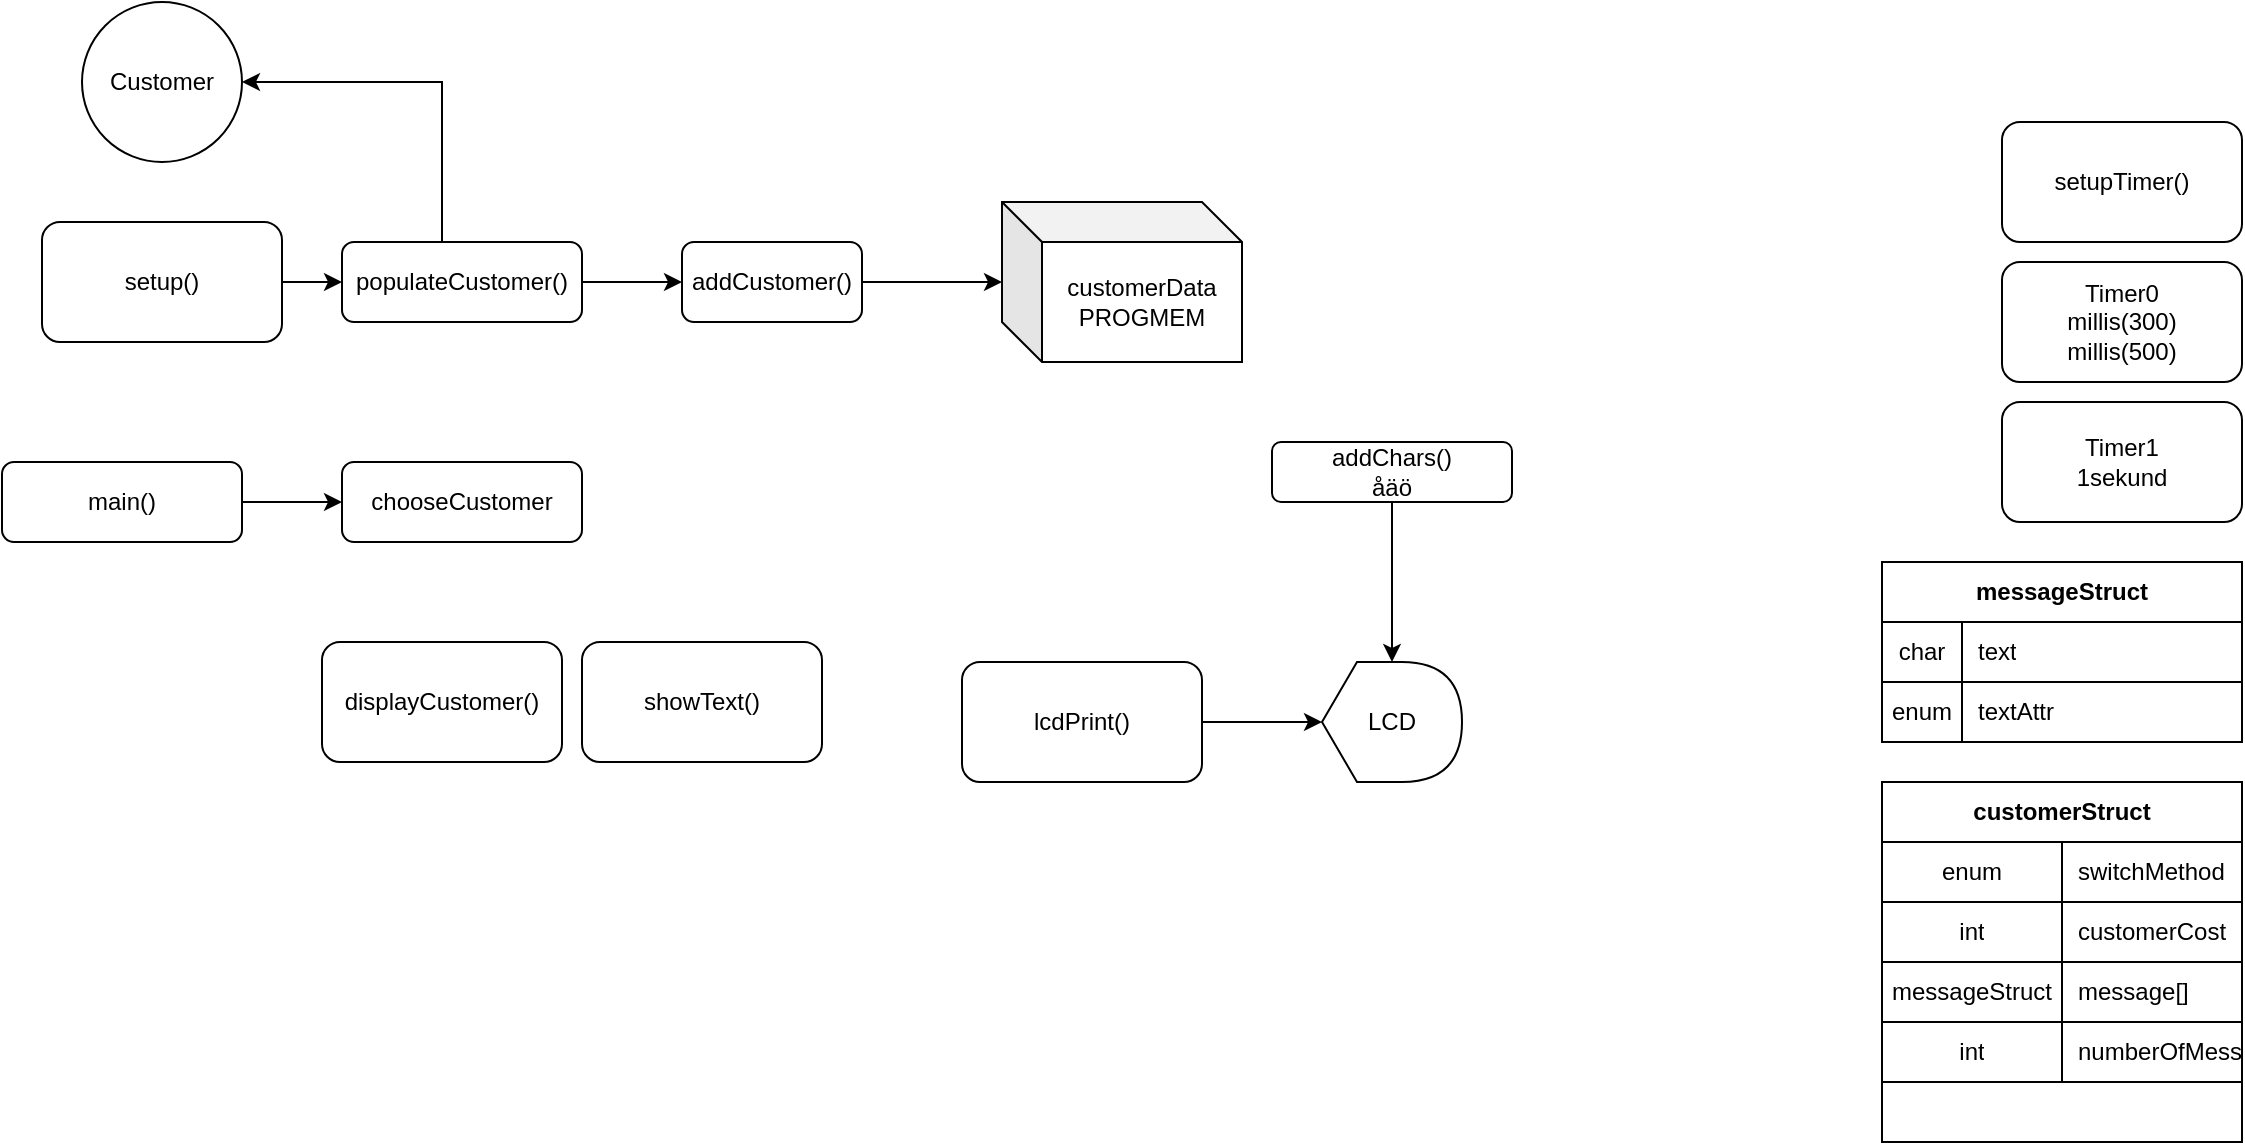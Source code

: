 <mxfile version="13.9.7" type="github">
  <diagram id="C5RBs43oDa-KdzZeNtuy" name="Page-1">
    <mxGraphModel dx="1209" dy="2297" grid="1" gridSize="10" guides="1" tooltips="1" connect="1" arrows="1" fold="1" page="1" pageScale="1" pageWidth="1169" pageHeight="1654" math="0" shadow="0">
      <root>
        <mxCell id="WIyWlLk6GJQsqaUBKTNV-0" />
        <mxCell id="WIyWlLk6GJQsqaUBKTNV-1" parent="WIyWlLk6GJQsqaUBKTNV-0" />
        <mxCell id="AeC5mfnTEmSeIsK8OsLa-0" value="setupTimer()" style="rounded=1;whiteSpace=wrap;html=1;" vertex="1" parent="WIyWlLk6GJQsqaUBKTNV-1">
          <mxGeometry x="1020" y="20" width="120" height="60" as="geometry" />
        </mxCell>
        <mxCell id="AeC5mfnTEmSeIsK8OsLa-1" value="Timer0&lt;br&gt;millis(300)&lt;br&gt;millis(500)" style="rounded=1;whiteSpace=wrap;html=1;" vertex="1" parent="WIyWlLk6GJQsqaUBKTNV-1">
          <mxGeometry x="1020" y="90" width="120" height="60" as="geometry" />
        </mxCell>
        <mxCell id="AeC5mfnTEmSeIsK8OsLa-2" value="Timer1&lt;br&gt;1sekund" style="rounded=1;whiteSpace=wrap;html=1;" vertex="1" parent="WIyWlLk6GJQsqaUBKTNV-1">
          <mxGeometry x="1020" y="160" width="120" height="60" as="geometry" />
        </mxCell>
        <mxCell id="AeC5mfnTEmSeIsK8OsLa-56" value="" style="edgeStyle=orthogonalEdgeStyle;rounded=0;orthogonalLoop=1;jettySize=auto;html=1;" edge="1" parent="WIyWlLk6GJQsqaUBKTNV-1" source="AeC5mfnTEmSeIsK8OsLa-3" target="AeC5mfnTEmSeIsK8OsLa-6">
          <mxGeometry relative="1" as="geometry" />
        </mxCell>
        <mxCell id="AeC5mfnTEmSeIsK8OsLa-3" value="setup()" style="rounded=1;whiteSpace=wrap;html=1;" vertex="1" parent="WIyWlLk6GJQsqaUBKTNV-1">
          <mxGeometry x="40" y="70" width="120" height="60" as="geometry" />
        </mxCell>
        <mxCell id="AeC5mfnTEmSeIsK8OsLa-55" value="" style="edgeStyle=orthogonalEdgeStyle;rounded=0;orthogonalLoop=1;jettySize=auto;html=1;" edge="1" parent="WIyWlLk6GJQsqaUBKTNV-1" source="AeC5mfnTEmSeIsK8OsLa-4" target="AeC5mfnTEmSeIsK8OsLa-37">
          <mxGeometry relative="1" as="geometry" />
        </mxCell>
        <mxCell id="AeC5mfnTEmSeIsK8OsLa-4" value="main()" style="rounded=1;whiteSpace=wrap;html=1;" vertex="1" parent="WIyWlLk6GJQsqaUBKTNV-1">
          <mxGeometry x="20" y="190" width="120" height="40" as="geometry" />
        </mxCell>
        <mxCell id="AeC5mfnTEmSeIsK8OsLa-58" value="" style="edgeStyle=orthogonalEdgeStyle;rounded=0;orthogonalLoop=1;jettySize=auto;html=1;" edge="1" parent="WIyWlLk6GJQsqaUBKTNV-1" source="AeC5mfnTEmSeIsK8OsLa-5" target="AeC5mfnTEmSeIsK8OsLa-36">
          <mxGeometry relative="1" as="geometry" />
        </mxCell>
        <mxCell id="AeC5mfnTEmSeIsK8OsLa-5" value="addCustomer()" style="rounded=1;whiteSpace=wrap;html=1;" vertex="1" parent="WIyWlLk6GJQsqaUBKTNV-1">
          <mxGeometry x="360" y="80" width="90" height="40" as="geometry" />
        </mxCell>
        <mxCell id="AeC5mfnTEmSeIsK8OsLa-54" style="edgeStyle=orthogonalEdgeStyle;rounded=0;orthogonalLoop=1;jettySize=auto;html=1;entryX=1;entryY=0.5;entryDx=0;entryDy=0;" edge="1" parent="WIyWlLk6GJQsqaUBKTNV-1" source="AeC5mfnTEmSeIsK8OsLa-6" target="AeC5mfnTEmSeIsK8OsLa-52">
          <mxGeometry relative="1" as="geometry">
            <mxPoint x="250" as="targetPoint" />
            <Array as="points">
              <mxPoint x="240" />
            </Array>
          </mxGeometry>
        </mxCell>
        <mxCell id="AeC5mfnTEmSeIsK8OsLa-57" value="" style="edgeStyle=orthogonalEdgeStyle;rounded=0;orthogonalLoop=1;jettySize=auto;html=1;" edge="1" parent="WIyWlLk6GJQsqaUBKTNV-1" source="AeC5mfnTEmSeIsK8OsLa-6" target="AeC5mfnTEmSeIsK8OsLa-5">
          <mxGeometry relative="1" as="geometry" />
        </mxCell>
        <mxCell id="AeC5mfnTEmSeIsK8OsLa-6" value="populateCustomer()" style="rounded=1;whiteSpace=wrap;html=1;" vertex="1" parent="WIyWlLk6GJQsqaUBKTNV-1">
          <mxGeometry x="190" y="80" width="120" height="40" as="geometry" />
        </mxCell>
        <mxCell id="AeC5mfnTEmSeIsK8OsLa-9" value="messageStruct" style="shape=table;html=1;whiteSpace=wrap;startSize=30;container=1;collapsible=0;childLayout=tableLayout;fixedRows=1;rowLines=0;fontStyle=1;align=center;" vertex="1" parent="WIyWlLk6GJQsqaUBKTNV-1">
          <mxGeometry x="960" y="240" width="180" height="90" as="geometry" />
        </mxCell>
        <mxCell id="AeC5mfnTEmSeIsK8OsLa-10" value="" style="shape=partialRectangle;html=1;whiteSpace=wrap;collapsible=0;dropTarget=0;pointerEvents=0;fillColor=none;top=0;left=0;bottom=1;right=0;points=[[0,0.5],[1,0.5]];portConstraint=eastwest;" vertex="1" parent="AeC5mfnTEmSeIsK8OsLa-9">
          <mxGeometry y="30" width="180" height="30" as="geometry" />
        </mxCell>
        <mxCell id="AeC5mfnTEmSeIsK8OsLa-11" value="char" style="shape=partialRectangle;html=1;whiteSpace=wrap;connectable=0;fillColor=none;top=0;left=0;bottom=0;right=0;overflow=hidden;" vertex="1" parent="AeC5mfnTEmSeIsK8OsLa-10">
          <mxGeometry width="40" height="30" as="geometry" />
        </mxCell>
        <mxCell id="AeC5mfnTEmSeIsK8OsLa-12" value="text" style="shape=partialRectangle;html=1;whiteSpace=wrap;connectable=0;fillColor=none;top=0;left=0;bottom=0;right=0;align=left;spacingLeft=6;overflow=hidden;" vertex="1" parent="AeC5mfnTEmSeIsK8OsLa-10">
          <mxGeometry x="40" width="140" height="30" as="geometry" />
        </mxCell>
        <mxCell id="AeC5mfnTEmSeIsK8OsLa-13" value="" style="shape=partialRectangle;html=1;whiteSpace=wrap;collapsible=0;dropTarget=0;pointerEvents=0;fillColor=none;top=0;left=0;bottom=0;right=0;points=[[0,0.5],[1,0.5]];portConstraint=eastwest;" vertex="1" parent="AeC5mfnTEmSeIsK8OsLa-9">
          <mxGeometry y="60" width="180" height="30" as="geometry" />
        </mxCell>
        <mxCell id="AeC5mfnTEmSeIsK8OsLa-14" value="enum" style="shape=partialRectangle;html=1;whiteSpace=wrap;connectable=0;fillColor=none;top=0;left=0;bottom=0;right=0;overflow=hidden;" vertex="1" parent="AeC5mfnTEmSeIsK8OsLa-13">
          <mxGeometry width="40" height="30" as="geometry" />
        </mxCell>
        <mxCell id="AeC5mfnTEmSeIsK8OsLa-15" value="textAttr" style="shape=partialRectangle;html=1;whiteSpace=wrap;connectable=0;fillColor=none;top=0;left=0;bottom=0;right=0;align=left;spacingLeft=6;overflow=hidden;" vertex="1" parent="AeC5mfnTEmSeIsK8OsLa-13">
          <mxGeometry x="40" width="140" height="30" as="geometry" />
        </mxCell>
        <mxCell id="AeC5mfnTEmSeIsK8OsLa-19" value="customerStruct" style="shape=table;html=1;whiteSpace=wrap;startSize=30;container=1;collapsible=0;childLayout=tableLayout;fixedRows=1;rowLines=1;fontStyle=1;align=center;verticalAlign=middle;" vertex="1" parent="WIyWlLk6GJQsqaUBKTNV-1">
          <mxGeometry x="960" y="350" width="180" height="180" as="geometry" />
        </mxCell>
        <mxCell id="AeC5mfnTEmSeIsK8OsLa-20" value="" style="shape=partialRectangle;html=1;whiteSpace=wrap;collapsible=0;dropTarget=0;pointerEvents=0;fillColor=none;top=0;left=0;bottom=1;right=0;points=[[0,0.5],[1,0.5]];portConstraint=eastwest;" vertex="1" parent="AeC5mfnTEmSeIsK8OsLa-19">
          <mxGeometry y="30" width="180" height="30" as="geometry" />
        </mxCell>
        <mxCell id="AeC5mfnTEmSeIsK8OsLa-21" value="enum" style="shape=partialRectangle;html=1;whiteSpace=wrap;connectable=0;fillColor=none;top=0;left=0;bottom=0;right=0;overflow=hidden;" vertex="1" parent="AeC5mfnTEmSeIsK8OsLa-20">
          <mxGeometry width="90" height="30" as="geometry" />
        </mxCell>
        <mxCell id="AeC5mfnTEmSeIsK8OsLa-22" value="switchMethod" style="shape=partialRectangle;html=1;whiteSpace=wrap;connectable=0;fillColor=none;top=0;left=0;bottom=0;right=0;align=left;spacingLeft=6;overflow=hidden;" vertex="1" parent="AeC5mfnTEmSeIsK8OsLa-20">
          <mxGeometry x="90" width="90" height="30" as="geometry" />
        </mxCell>
        <mxCell id="AeC5mfnTEmSeIsK8OsLa-23" value="" style="shape=partialRectangle;html=1;whiteSpace=wrap;collapsible=0;dropTarget=0;pointerEvents=0;fillColor=none;top=0;left=0;bottom=0;right=0;points=[[0,0.5],[1,0.5]];portConstraint=eastwest;" vertex="1" parent="AeC5mfnTEmSeIsK8OsLa-19">
          <mxGeometry y="60" width="180" height="30" as="geometry" />
        </mxCell>
        <mxCell id="AeC5mfnTEmSeIsK8OsLa-24" value="int" style="shape=partialRectangle;html=1;whiteSpace=wrap;connectable=0;fillColor=none;top=1;left=0;bottom=1;right=0;overflow=hidden;" vertex="1" parent="AeC5mfnTEmSeIsK8OsLa-23">
          <mxGeometry width="90" height="30" as="geometry" />
        </mxCell>
        <mxCell id="AeC5mfnTEmSeIsK8OsLa-25" value="customerCost" style="shape=partialRectangle;html=1;whiteSpace=wrap;connectable=0;fillColor=none;top=1;left=0;bottom=1;right=0;align=left;spacingLeft=6;overflow=hidden;" vertex="1" parent="AeC5mfnTEmSeIsK8OsLa-23">
          <mxGeometry x="90" width="90" height="30" as="geometry" />
        </mxCell>
        <mxCell id="AeC5mfnTEmSeIsK8OsLa-26" value="" style="shape=partialRectangle;html=1;whiteSpace=wrap;collapsible=0;dropTarget=0;pointerEvents=0;fillColor=none;top=0;left=0;bottom=0;right=0;points=[[0,0.5],[1,0.5]];portConstraint=eastwest;" vertex="1" parent="AeC5mfnTEmSeIsK8OsLa-19">
          <mxGeometry y="90" width="180" height="30" as="geometry" />
        </mxCell>
        <mxCell id="AeC5mfnTEmSeIsK8OsLa-27" value="messageStruct" style="shape=partialRectangle;html=1;whiteSpace=wrap;connectable=0;fillColor=none;top=1;left=0;bottom=1;right=0;overflow=hidden;" vertex="1" parent="AeC5mfnTEmSeIsK8OsLa-26">
          <mxGeometry width="90" height="30" as="geometry" />
        </mxCell>
        <mxCell id="AeC5mfnTEmSeIsK8OsLa-28" value="message[]" style="shape=partialRectangle;html=1;whiteSpace=wrap;connectable=0;fillColor=none;top=1;left=0;bottom=1;right=0;align=left;spacingLeft=6;overflow=hidden;" vertex="1" parent="AeC5mfnTEmSeIsK8OsLa-26">
          <mxGeometry x="90" width="90" height="30" as="geometry" />
        </mxCell>
        <mxCell id="AeC5mfnTEmSeIsK8OsLa-33" style="shape=partialRectangle;html=1;whiteSpace=wrap;collapsible=0;dropTarget=0;pointerEvents=0;fillColor=none;top=0;left=0;bottom=0;right=0;points=[[0,0.5],[1,0.5]];portConstraint=eastwest;" vertex="1" parent="AeC5mfnTEmSeIsK8OsLa-19">
          <mxGeometry y="120" width="180" height="30" as="geometry" />
        </mxCell>
        <mxCell id="AeC5mfnTEmSeIsK8OsLa-34" value="int" style="shape=partialRectangle;html=1;whiteSpace=wrap;connectable=0;fillColor=none;top=1;left=0;bottom=1;right=0;overflow=hidden;" vertex="1" parent="AeC5mfnTEmSeIsK8OsLa-33">
          <mxGeometry width="90" height="30" as="geometry" />
        </mxCell>
        <mxCell id="AeC5mfnTEmSeIsK8OsLa-35" value="numberOfMessages" style="shape=partialRectangle;html=1;whiteSpace=wrap;connectable=0;fillColor=none;top=1;left=0;bottom=1;right=0;align=left;spacingLeft=6;overflow=hidden;" vertex="1" parent="AeC5mfnTEmSeIsK8OsLa-33">
          <mxGeometry x="90" width="90" height="30" as="geometry" />
        </mxCell>
        <mxCell id="AeC5mfnTEmSeIsK8OsLa-36" value="customerData PROGMEM" style="shape=cube;whiteSpace=wrap;html=1;boundedLbl=1;backgroundOutline=1;darkOpacity=0.05;darkOpacity2=0.1;strokeColor=#000000;" vertex="1" parent="WIyWlLk6GJQsqaUBKTNV-1">
          <mxGeometry x="520" y="60" width="120" height="80" as="geometry" />
        </mxCell>
        <mxCell id="AeC5mfnTEmSeIsK8OsLa-37" value="chooseCustomer" style="rounded=1;whiteSpace=wrap;html=1;strokeColor=#000000;" vertex="1" parent="WIyWlLk6GJQsqaUBKTNV-1">
          <mxGeometry x="190" y="190" width="120" height="40" as="geometry" />
        </mxCell>
        <mxCell id="AeC5mfnTEmSeIsK8OsLa-38" value="displayCustomer()" style="rounded=1;whiteSpace=wrap;html=1;strokeColor=#000000;" vertex="1" parent="WIyWlLk6GJQsqaUBKTNV-1">
          <mxGeometry x="180" y="280" width="120" height="60" as="geometry" />
        </mxCell>
        <mxCell id="AeC5mfnTEmSeIsK8OsLa-39" value="showText()" style="rounded=1;whiteSpace=wrap;html=1;strokeColor=#000000;" vertex="1" parent="WIyWlLk6GJQsqaUBKTNV-1">
          <mxGeometry x="310" y="280" width="120" height="60" as="geometry" />
        </mxCell>
        <mxCell id="AeC5mfnTEmSeIsK8OsLa-42" value="LCD" style="shape=display;whiteSpace=wrap;html=1;strokeColor=#000000;" vertex="1" parent="WIyWlLk6GJQsqaUBKTNV-1">
          <mxGeometry x="680" y="290" width="70" height="60" as="geometry" />
        </mxCell>
        <mxCell id="AeC5mfnTEmSeIsK8OsLa-47" value="" style="edgeStyle=orthogonalEdgeStyle;rounded=0;orthogonalLoop=1;jettySize=auto;html=1;" edge="1" parent="WIyWlLk6GJQsqaUBKTNV-1" source="AeC5mfnTEmSeIsK8OsLa-43" target="AeC5mfnTEmSeIsK8OsLa-42">
          <mxGeometry relative="1" as="geometry" />
        </mxCell>
        <mxCell id="AeC5mfnTEmSeIsK8OsLa-43" value="addChars()&lt;br&gt;åäö" style="rounded=1;whiteSpace=wrap;html=1;strokeColor=#000000;" vertex="1" parent="WIyWlLk6GJQsqaUBKTNV-1">
          <mxGeometry x="655" y="180" width="120" height="30" as="geometry" />
        </mxCell>
        <mxCell id="AeC5mfnTEmSeIsK8OsLa-48" value="" style="edgeStyle=orthogonalEdgeStyle;rounded=0;orthogonalLoop=1;jettySize=auto;html=1;" edge="1" parent="WIyWlLk6GJQsqaUBKTNV-1" source="AeC5mfnTEmSeIsK8OsLa-44" target="AeC5mfnTEmSeIsK8OsLa-42">
          <mxGeometry relative="1" as="geometry" />
        </mxCell>
        <mxCell id="AeC5mfnTEmSeIsK8OsLa-44" value="lcdPrint()" style="rounded=1;whiteSpace=wrap;html=1;strokeColor=#000000;" vertex="1" parent="WIyWlLk6GJQsqaUBKTNV-1">
          <mxGeometry x="500" y="290" width="120" height="60" as="geometry" />
        </mxCell>
        <mxCell id="AeC5mfnTEmSeIsK8OsLa-52" value="Customer" style="ellipse;whiteSpace=wrap;html=1;aspect=fixed;strokeColor=#000000;" vertex="1" parent="WIyWlLk6GJQsqaUBKTNV-1">
          <mxGeometry x="60" y="-40" width="80" height="80" as="geometry" />
        </mxCell>
      </root>
    </mxGraphModel>
  </diagram>
</mxfile>
